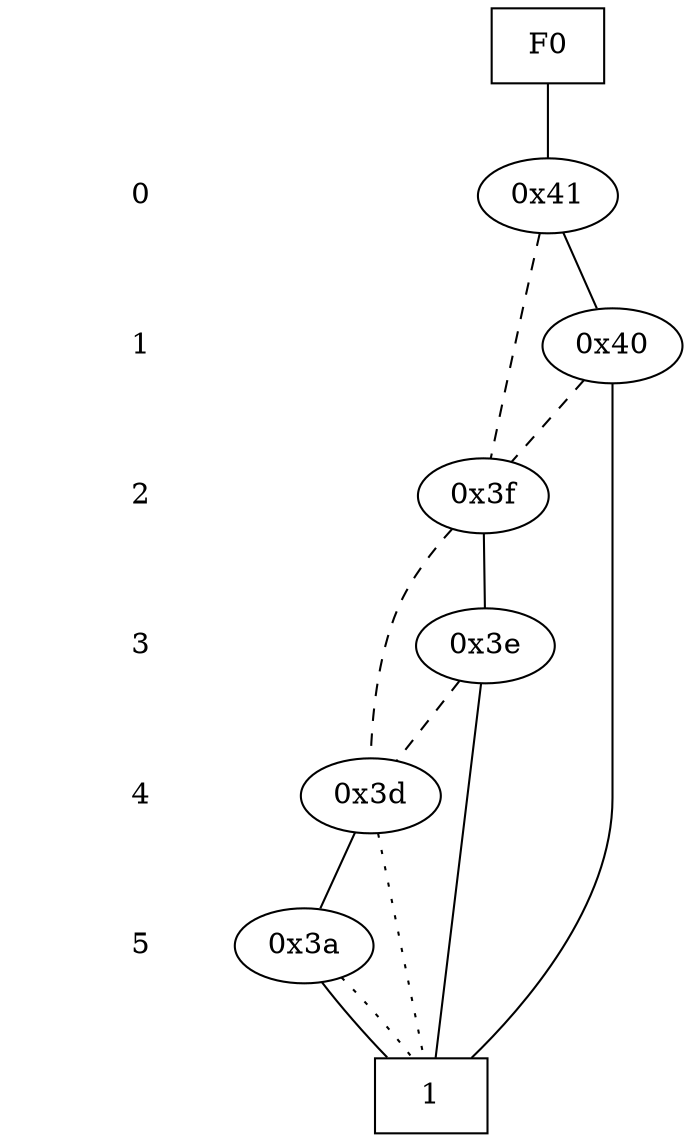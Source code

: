 digraph "DD" {
size = "7.5,10"
center = true;
edge [dir = none];
{ node [shape = plaintext];
  edge [style = invis];
  "CONST NODES" [style = invis];
" 0 " -> " 1 " -> " 2 " -> " 3 " -> " 4 " -> " 5 " -> "CONST NODES"; 
}
{ rank = same; node [shape = box]; edge [style = invis];
"F0"; }
{ rank = same; " 0 ";
"0x41";
}
{ rank = same; " 1 ";
"0x40";
}
{ rank = same; " 2 ";
"0x3f";
}
{ rank = same; " 3 ";
"0x3e";
}
{ rank = same; " 4 ";
"0x3d";
}
{ rank = same; " 5 ";
"0x3a";
}
{ rank = same; "CONST NODES";
{ node [shape = box]; "0x31";
}
}
"F0" -> "0x41" [style = solid];
"0x41" -> "0x40";
"0x41" -> "0x3f" [style = dashed];
"0x40" -> "0x31";
"0x40" -> "0x3f" [style = dashed];
"0x3f" -> "0x3e";
"0x3f" -> "0x3d" [style = dashed];
"0x3e" -> "0x31";
"0x3e" -> "0x3d" [style = dashed];
"0x3d" -> "0x3a";
"0x3d" -> "0x31" [style = dotted];
"0x3a" -> "0x31";
"0x3a" -> "0x31" [style = dotted];
"0x31" [label = "1"];
}
